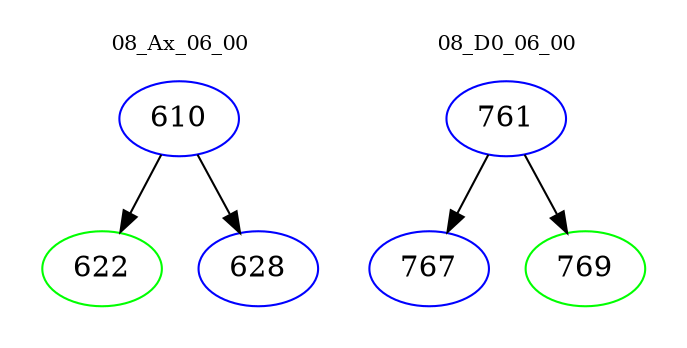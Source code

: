 digraph{
subgraph cluster_0 {
color = white
label = "08_Ax_06_00";
fontsize=10;
T0_610 [label="610", color="blue"]
T0_610 -> T0_622 [color="black"]
T0_622 [label="622", color="green"]
T0_610 -> T0_628 [color="black"]
T0_628 [label="628", color="blue"]
}
subgraph cluster_1 {
color = white
label = "08_D0_06_00";
fontsize=10;
T1_761 [label="761", color="blue"]
T1_761 -> T1_767 [color="black"]
T1_767 [label="767", color="blue"]
T1_761 -> T1_769 [color="black"]
T1_769 [label="769", color="green"]
}
}
